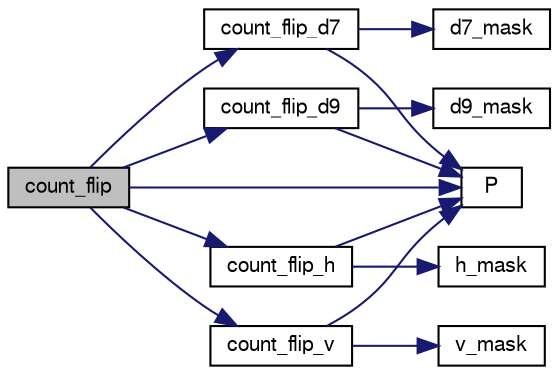 digraph "count_flip"
{
 // LATEX_PDF_SIZE
  bgcolor="transparent";
  edge [fontname="FreeSans",fontsize="10",labelfontname="FreeSans",labelfontsize="10"];
  node [fontname="FreeSans",fontsize="10",shape=record];
  rankdir="LR";
  Node1 [label="count_flip",height=0.2,width=0.4,color="black", fillcolor="grey75", style="filled", fontcolor="black",tooltip=" "];
  Node1 -> Node2 [color="midnightblue",fontsize="10",style="solid",fontname="FreeSans"];
  Node2 [label="count_flip_d7",height=0.2,width=0.4,color="black",URL="$generate__count__flip_8c.html#a0cc8101ca0bf6d973c235f4cdea697f7",tooltip=" "];
  Node2 -> Node3 [color="midnightblue",fontsize="10",style="solid",fontname="FreeSans"];
  Node3 [label="d7_mask",height=0.2,width=0.4,color="black",URL="$generate__count__flip_8c.html#a9244d9841d5bb6e3745d90b00a81f229",tooltip=" "];
  Node2 -> Node4 [color="midnightblue",fontsize="10",style="solid",fontname="FreeSans"];
  Node4 [label="P",height=0.2,width=0.4,color="black",URL="$generate__flip_8c.html#a11481f01e169aee1117c83a352c22222",tooltip=" "];
  Node1 -> Node5 [color="midnightblue",fontsize="10",style="solid",fontname="FreeSans"];
  Node5 [label="count_flip_d9",height=0.2,width=0.4,color="black",URL="$generate__count__flip_8c.html#a81faf291dabe78998efffca13283ade1",tooltip=" "];
  Node5 -> Node6 [color="midnightblue",fontsize="10",style="solid",fontname="FreeSans"];
  Node6 [label="d9_mask",height=0.2,width=0.4,color="black",URL="$generate__count__flip_8c.html#afe65cbb1d214be7e72a2b1821838fc24",tooltip=" "];
  Node5 -> Node4 [color="midnightblue",fontsize="10",style="solid",fontname="FreeSans"];
  Node1 -> Node7 [color="midnightblue",fontsize="10",style="solid",fontname="FreeSans"];
  Node7 [label="count_flip_h",height=0.2,width=0.4,color="black",URL="$generate__count__flip_8c.html#a5564f2178414eef5ddae954a22e5137f",tooltip=" "];
  Node7 -> Node8 [color="midnightblue",fontsize="10",style="solid",fontname="FreeSans"];
  Node8 [label="h_mask",height=0.2,width=0.4,color="black",URL="$generate__count__flip_8c.html#a1541100bc20207d7f64c88b24997376d",tooltip=" "];
  Node7 -> Node4 [color="midnightblue",fontsize="10",style="solid",fontname="FreeSans"];
  Node1 -> Node9 [color="midnightblue",fontsize="10",style="solid",fontname="FreeSans"];
  Node9 [label="count_flip_v",height=0.2,width=0.4,color="black",URL="$generate__count__flip_8c.html#a2bb10fa1b5a660d93f5af23d71a5ab31",tooltip=" "];
  Node9 -> Node4 [color="midnightblue",fontsize="10",style="solid",fontname="FreeSans"];
  Node9 -> Node10 [color="midnightblue",fontsize="10",style="solid",fontname="FreeSans"];
  Node10 [label="v_mask",height=0.2,width=0.4,color="black",URL="$generate__count__flip_8c.html#af651e225a4f0f665802ab36bd4e6c33b",tooltip=" "];
  Node1 -> Node4 [color="midnightblue",fontsize="10",style="solid",fontname="FreeSans"];
}
